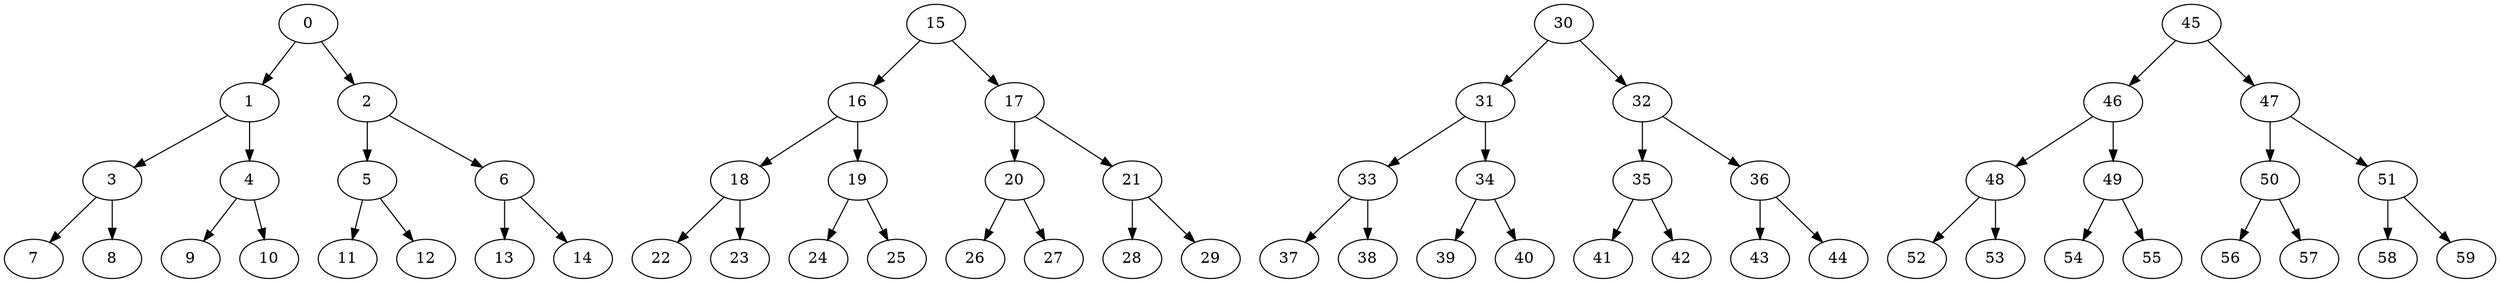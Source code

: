 strict digraph  {
0;
1;
2;
3;
4;
5;
6;
7;
8;
9;
10;
11;
12;
13;
14;
15;
16;
17;
18;
19;
20;
21;
22;
23;
24;
25;
26;
27;
28;
29;
30;
31;
32;
33;
34;
35;
36;
37;
38;
39;
40;
41;
42;
43;
44;
45;
46;
47;
48;
49;
50;
51;
52;
53;
54;
55;
56;
57;
58;
59;
0 -> 1;
0 -> 2;
1 -> 3;
1 -> 4;
2 -> 5;
2 -> 6;
3 -> 7;
3 -> 8;
4 -> 9;
4 -> 10;
5 -> 11;
5 -> 12;
6 -> 13;
6 -> 14;
15 -> 16;
15 -> 17;
16 -> 18;
16 -> 19;
17 -> 20;
17 -> 21;
18 -> 22;
18 -> 23;
19 -> 24;
19 -> 25;
20 -> 26;
20 -> 27;
21 -> 28;
21 -> 29;
30 -> 31;
30 -> 32;
31 -> 33;
31 -> 34;
32 -> 35;
32 -> 36;
33 -> 37;
33 -> 38;
34 -> 39;
34 -> 40;
35 -> 41;
35 -> 42;
36 -> 43;
36 -> 44;
45 -> 46;
45 -> 47;
46 -> 48;
46 -> 49;
47 -> 50;
47 -> 51;
48 -> 52;
48 -> 53;
49 -> 54;
49 -> 55;
50 -> 56;
50 -> 57;
51 -> 58;
51 -> 59;
}
